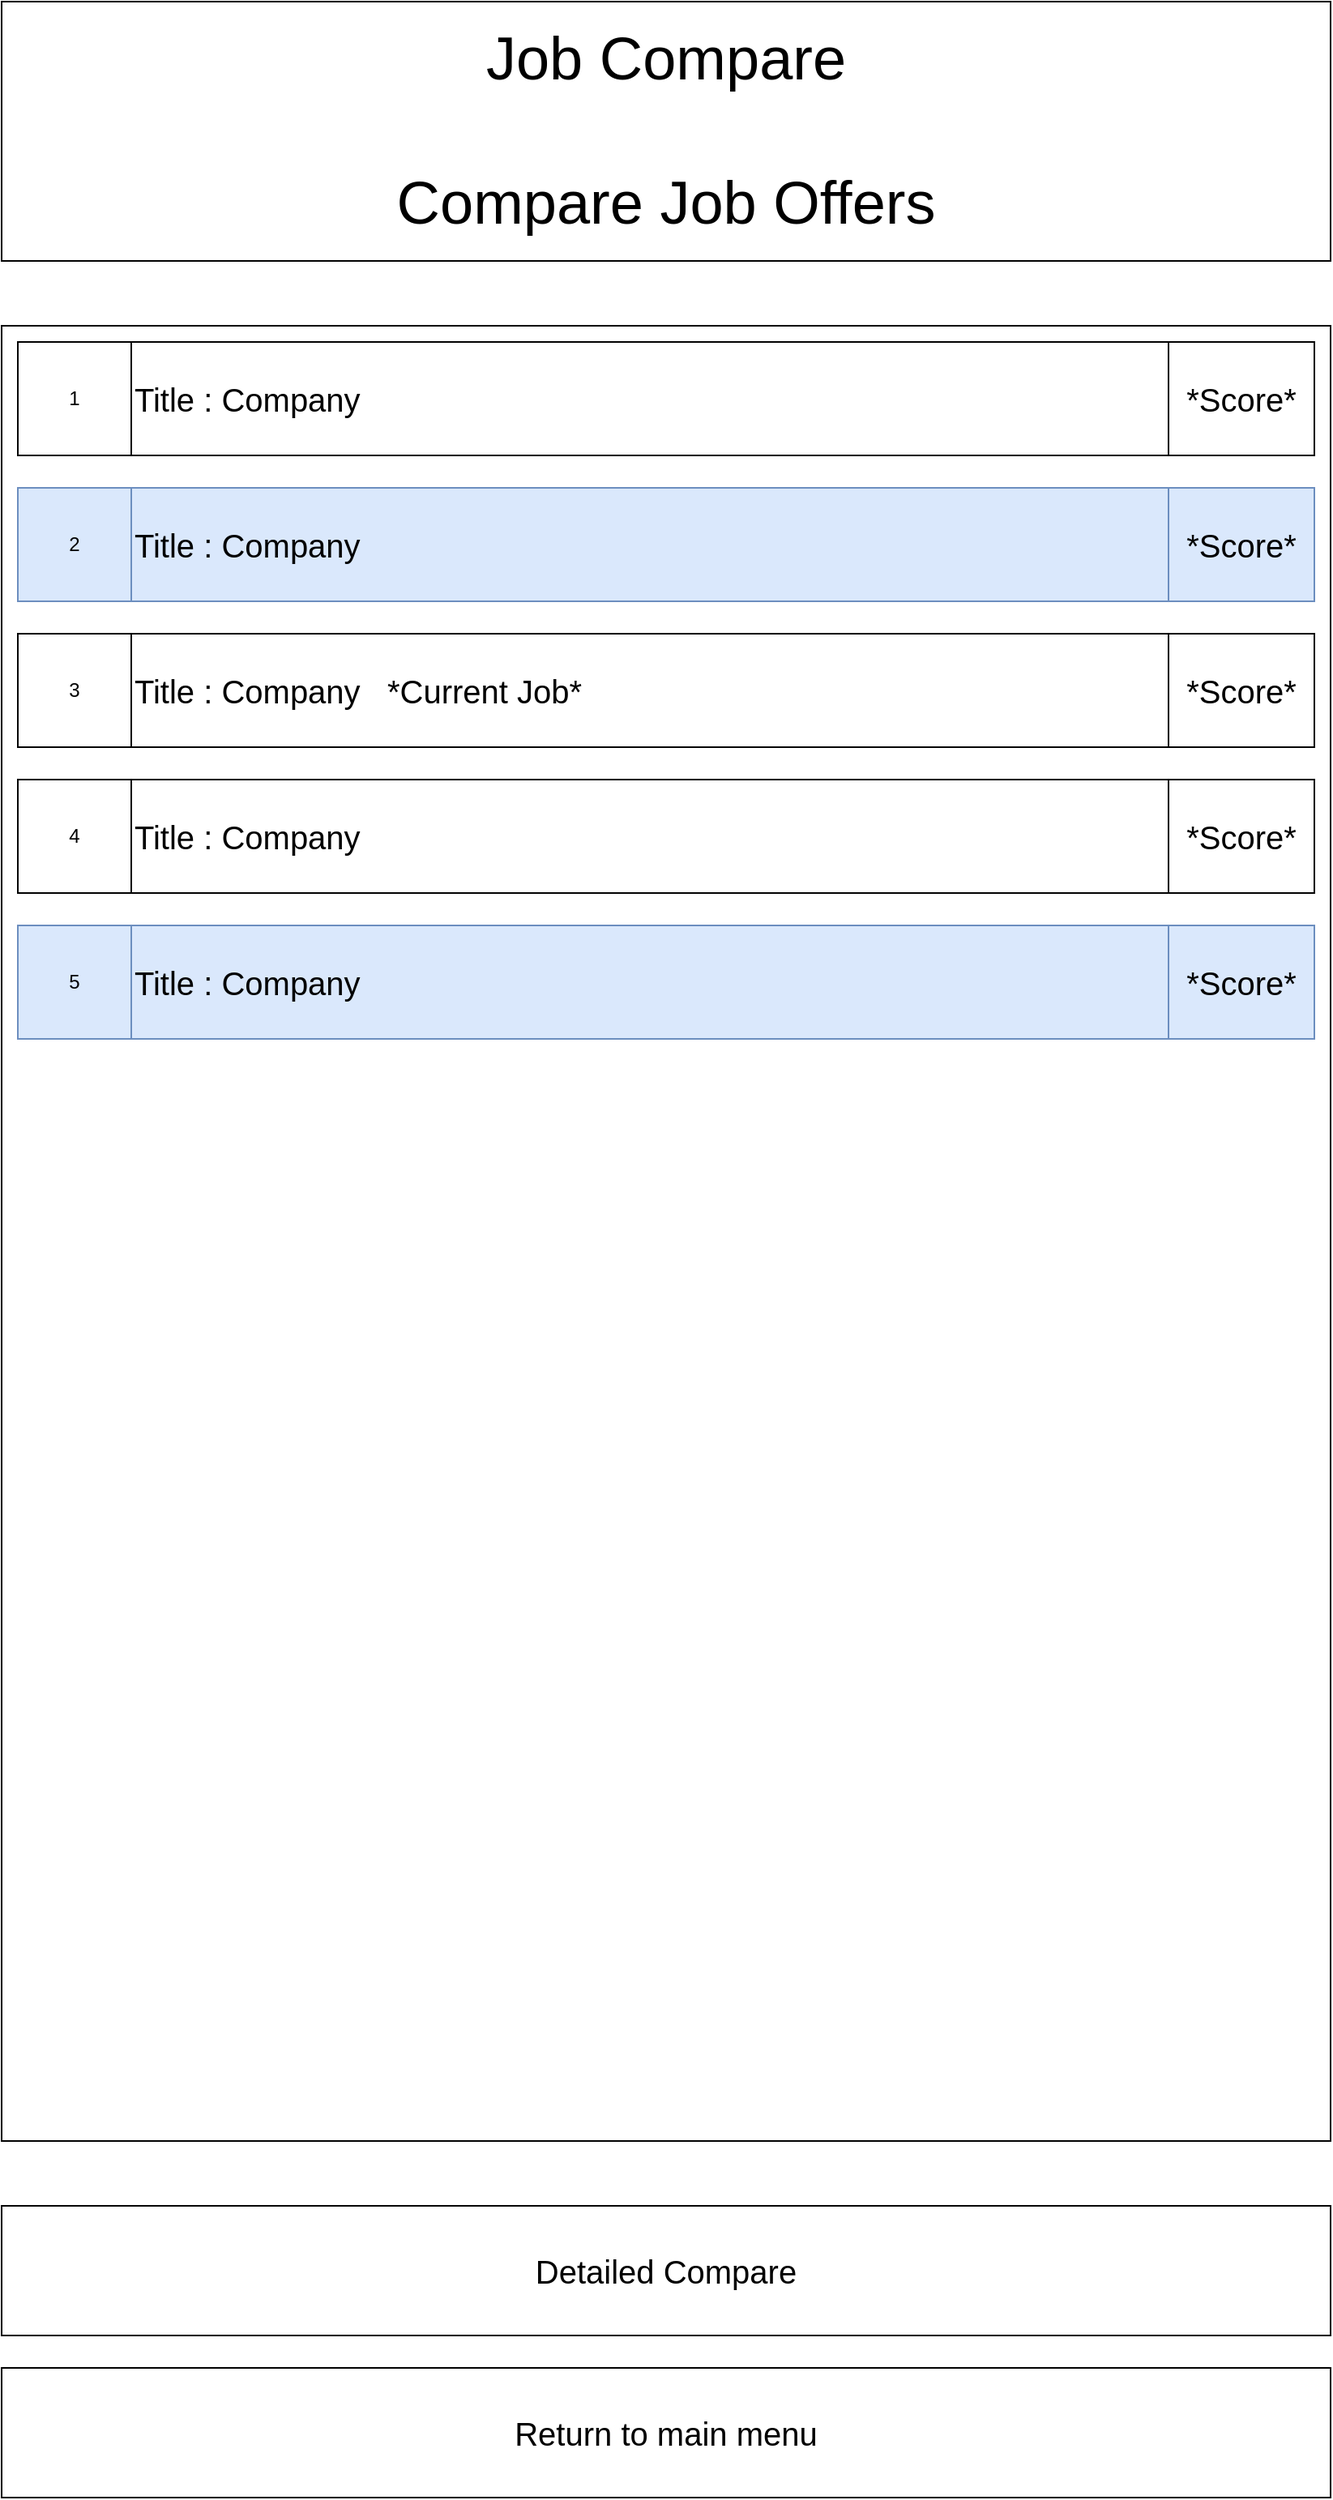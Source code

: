 <mxfile version="13.3.0" type="device"><diagram id="1g_DyvjgQqWgemr23g5z" name="Page-1"><mxGraphModel dx="1422" dy="753" grid="1" gridSize="10" guides="1" tooltips="1" connect="1" arrows="1" fold="1" page="1" pageScale="1" pageWidth="900" pageHeight="1600" math="0" shadow="0"><root><mxCell id="0"/><mxCell id="1" parent="0"/><mxCell id="y8969cXVsdqRn_1augZy-1" value="&lt;font style=&quot;font-size: 37px&quot;&gt;Job Compare&lt;br&gt;&lt;br&gt;Compare Job Offers&lt;/font&gt;" style="rounded=0;whiteSpace=wrap;html=1;" vertex="1" parent="1"><mxGeometry x="40" y="40" width="820" height="160" as="geometry"/></mxCell><mxCell id="y8969cXVsdqRn_1augZy-2" value="" style="rounded=0;whiteSpace=wrap;html=1;fillColor=none;" vertex="1" parent="1"><mxGeometry x="40" y="240" width="820" height="1120" as="geometry"/></mxCell><mxCell id="y8969cXVsdqRn_1augZy-3" value="&lt;font style=&quot;font-size: 20px&quot;&gt;Title : Company&lt;/font&gt;" style="rounded=0;whiteSpace=wrap;html=1;fillColor=#ffffff;align=left;" vertex="1" parent="1"><mxGeometry x="120" y="250" width="640" height="70" as="geometry"/></mxCell><mxCell id="y8969cXVsdqRn_1augZy-4" value="&lt;font style=&quot;font-size: 20px&quot;&gt;Title : Company&lt;/font&gt;" style="rounded=0;whiteSpace=wrap;html=1;fillColor=#dae8fc;align=left;strokeColor=#6c8ebf;" vertex="1" parent="1"><mxGeometry x="120" y="340" width="640" height="70" as="geometry"/></mxCell><mxCell id="y8969cXVsdqRn_1augZy-5" value="&lt;font style=&quot;font-size: 20px&quot;&gt;Title : Company&amp;nbsp; &amp;nbsp;*Current Job*&lt;/font&gt;" style="rounded=0;whiteSpace=wrap;html=1;fillColor=#ffffff;align=left;" vertex="1" parent="1"><mxGeometry x="120" y="430" width="640" height="70" as="geometry"/></mxCell><mxCell id="y8969cXVsdqRn_1augZy-6" value="&lt;font style=&quot;font-size: 20px&quot;&gt;Title : Company&lt;/font&gt;" style="rounded=0;whiteSpace=wrap;html=1;fillColor=#ffffff;align=left;" vertex="1" parent="1"><mxGeometry x="120" y="520" width="640" height="70" as="geometry"/></mxCell><mxCell id="y8969cXVsdqRn_1augZy-7" value="&lt;font style=&quot;font-size: 20px&quot;&gt;Title : Company&lt;/font&gt;" style="rounded=0;whiteSpace=wrap;html=1;fillColor=#dae8fc;align=left;strokeColor=#6c8ebf;" vertex="1" parent="1"><mxGeometry x="120" y="610" width="640" height="70" as="geometry"/></mxCell><mxCell id="y8969cXVsdqRn_1augZy-9" value="1" style="rounded=0;whiteSpace=wrap;html=1;fillColor=#ffffff;align=center;" vertex="1" parent="1"><mxGeometry x="50" y="250" width="70" height="70" as="geometry"/></mxCell><mxCell id="y8969cXVsdqRn_1augZy-10" value="2" style="rounded=0;whiteSpace=wrap;html=1;fillColor=#dae8fc;align=center;strokeColor=#6c8ebf;" vertex="1" parent="1"><mxGeometry x="50" y="340" width="70" height="70" as="geometry"/></mxCell><mxCell id="y8969cXVsdqRn_1augZy-11" value="3" style="rounded=0;whiteSpace=wrap;html=1;fillColor=#ffffff;align=center;" vertex="1" parent="1"><mxGeometry x="50" y="430" width="70" height="70" as="geometry"/></mxCell><mxCell id="y8969cXVsdqRn_1augZy-12" value="4" style="rounded=0;whiteSpace=wrap;html=1;fillColor=#ffffff;align=center;" vertex="1" parent="1"><mxGeometry x="50" y="520" width="70" height="70" as="geometry"/></mxCell><mxCell id="y8969cXVsdqRn_1augZy-13" value="5" style="rounded=0;whiteSpace=wrap;html=1;fillColor=#dae8fc;align=center;strokeColor=#6c8ebf;" vertex="1" parent="1"><mxGeometry x="50" y="610" width="70" height="70" as="geometry"/></mxCell><mxCell id="y8969cXVsdqRn_1augZy-14" value="&lt;font style=&quot;font-size: 20px&quot;&gt;*Score*&lt;/font&gt;" style="rounded=0;whiteSpace=wrap;html=1;fillColor=#ffffff;align=center;" vertex="1" parent="1"><mxGeometry x="760" y="250" width="90" height="70" as="geometry"/></mxCell><mxCell id="y8969cXVsdqRn_1augZy-15" value="&lt;font style=&quot;font-size: 20px&quot;&gt;*Score*&lt;/font&gt;" style="rounded=0;whiteSpace=wrap;html=1;fillColor=#dae8fc;align=center;strokeColor=#6c8ebf;" vertex="1" parent="1"><mxGeometry x="760" y="340" width="90" height="70" as="geometry"/></mxCell><mxCell id="y8969cXVsdqRn_1augZy-16" value="&lt;font style=&quot;font-size: 20px&quot;&gt;*Score*&lt;/font&gt;" style="rounded=0;whiteSpace=wrap;html=1;fillColor=#ffffff;align=center;" vertex="1" parent="1"><mxGeometry x="760" y="430" width="90" height="70" as="geometry"/></mxCell><mxCell id="y8969cXVsdqRn_1augZy-17" value="&lt;font style=&quot;font-size: 20px&quot;&gt;*Score*&lt;/font&gt;" style="rounded=0;whiteSpace=wrap;html=1;fillColor=#ffffff;align=center;" vertex="1" parent="1"><mxGeometry x="760" y="520" width="90" height="70" as="geometry"/></mxCell><mxCell id="y8969cXVsdqRn_1augZy-18" value="&lt;font style=&quot;font-size: 20px&quot;&gt;*Score*&lt;/font&gt;" style="rounded=0;whiteSpace=wrap;html=1;fillColor=#dae8fc;align=center;strokeColor=#6c8ebf;" vertex="1" parent="1"><mxGeometry x="760" y="610" width="90" height="70" as="geometry"/></mxCell><mxCell id="y8969cXVsdqRn_1augZy-19" value="&lt;font style=&quot;font-size: 20px&quot;&gt;Detailed Compare&lt;/font&gt;" style="rounded=0;whiteSpace=wrap;html=1;fillColor=#ffffff;" vertex="1" parent="1"><mxGeometry x="40" y="1400" width="820" height="80" as="geometry"/></mxCell><mxCell id="y8969cXVsdqRn_1augZy-20" value="&lt;font style=&quot;font-size: 20px&quot;&gt;Return to main menu&lt;/font&gt;" style="rounded=0;whiteSpace=wrap;html=1;fillColor=#ffffff;" vertex="1" parent="1"><mxGeometry x="40" y="1500" width="820" height="80" as="geometry"/></mxCell></root></mxGraphModel></diagram></mxfile>